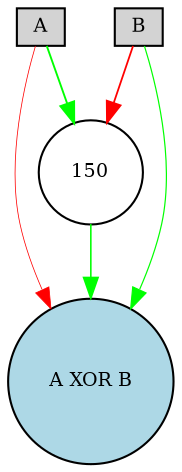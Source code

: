 digraph {
	node [fontsize=9 height=0.2 shape=circle width=0.2]
	A [fillcolor=lightgray shape=box style=filled]
	B [fillcolor=lightgray shape=box style=filled]
	"A XOR B" [fillcolor=lightblue style=filled]
	150 [fillcolor=white style=filled]
	A -> 150 [color=green penwidth=0.9079587838485438 style=solid]
	150 -> "A XOR B" [color=green penwidth=0.7589614188958909 style=solid]
	B -> 150 [color=red penwidth=0.8537982825566632 style=solid]
	B -> "A XOR B" [color=green penwidth=0.5759564326738507 style=solid]
	A -> "A XOR B" [color=red penwidth=0.3700780515587976 style=solid]
}
